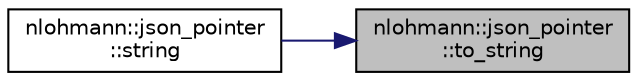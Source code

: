 digraph "nlohmann::json_pointer::to_string"
{
 // LATEX_PDF_SIZE
  edge [fontname="Helvetica",fontsize="10",labelfontname="Helvetica",labelfontsize="10"];
  node [fontname="Helvetica",fontsize="10",shape=record];
  rankdir="RL";
  Node1 [label="nlohmann::json_pointer\l::to_string",height=0.2,width=0.4,color="black", fillcolor="grey75", style="filled", fontcolor="black",tooltip="return a string representation of the JSON pointer"];
  Node1 -> Node2 [dir="back",color="midnightblue",fontsize="10",style="solid",fontname="Helvetica"];
  Node2 [label="nlohmann::json_pointer\l::string",height=0.2,width=0.4,color="black", fillcolor="white", style="filled",URL="$classnlohmann_1_1json__pointer.html#ae9015c658f99cf3d48a8563accc79988",tooltip="return a string representation of the JSON pointer"];
}
